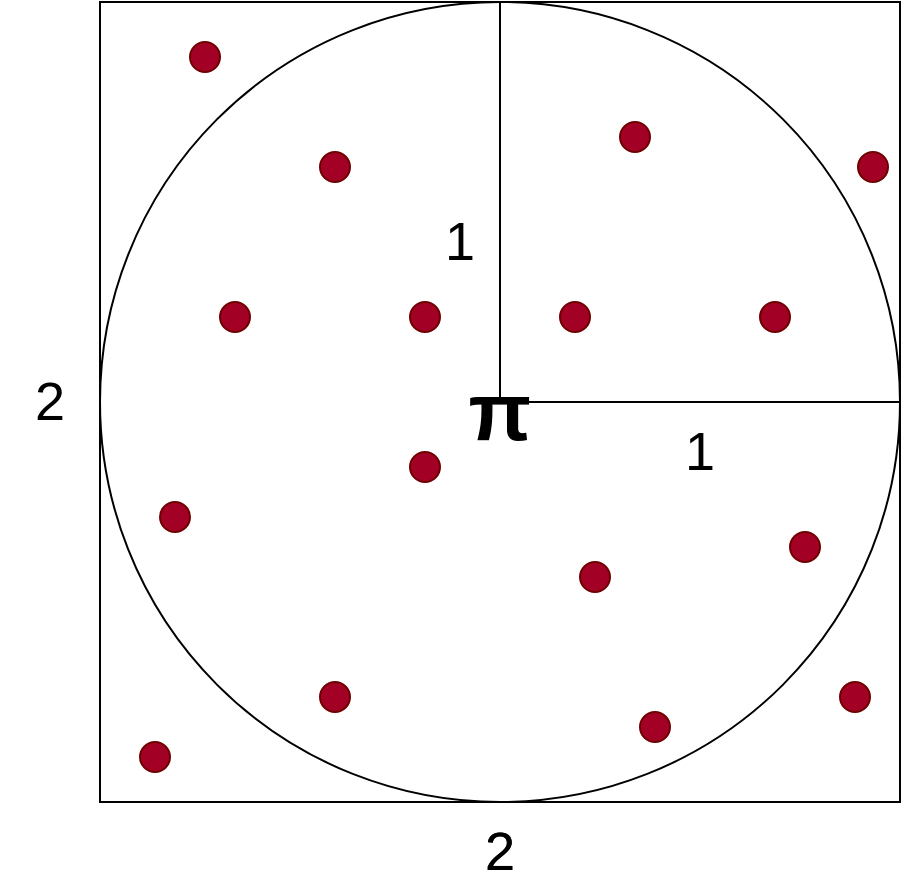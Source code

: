 <mxfile>
    <diagram id="HPQzrTDg9uRZoGEpLghJ" name="Page-1">
        <mxGraphModel dx="1245" dy="1149" grid="1" gridSize="10" guides="1" tooltips="1" connect="1" arrows="1" fold="1" page="1" pageScale="1" pageWidth="850" pageHeight="1100" math="0" shadow="0">
            <root>
                <mxCell id="0"/>
                <mxCell id="1" parent="0"/>
                <mxCell id="2" value="" style="whiteSpace=wrap;html=1;aspect=fixed;" vertex="1" parent="1">
                    <mxGeometry x="60" y="10" width="400" height="400" as="geometry"/>
                </mxCell>
                <mxCell id="3" value="" style="ellipse;whiteSpace=wrap;html=1;aspect=fixed;" vertex="1" parent="1">
                    <mxGeometry x="60" y="10" width="400" height="400" as="geometry"/>
                </mxCell>
                <mxCell id="5" value="" style="endArrow=none;html=1;entryX=0.5;entryY=0;entryDx=0;entryDy=0;exitX=0;exitY=1;exitDx=0;exitDy=0;" edge="1" parent="1" target="3">
                    <mxGeometry width="50" height="50" relative="1" as="geometry">
                        <mxPoint x="260" y="210" as="sourcePoint"/>
                        <mxPoint x="330" y="220" as="targetPoint"/>
                    </mxGeometry>
                </mxCell>
                <mxCell id="6" value="" style="endArrow=none;html=1;exitX=0;exitY=1;exitDx=0;exitDy=0;entryX=1;entryY=0.5;entryDx=0;entryDy=0;" edge="1" parent="1" target="3">
                    <mxGeometry width="50" height="50" relative="1" as="geometry">
                        <mxPoint x="260" y="210" as="sourcePoint"/>
                        <mxPoint x="650" y="400" as="targetPoint"/>
                    </mxGeometry>
                </mxCell>
                <mxCell id="7" value="1" style="text;html=1;strokeColor=none;fillColor=none;align=center;verticalAlign=middle;whiteSpace=wrap;rounded=0;fontSize=27;fontColor=#000000;" vertex="1" parent="1">
                    <mxGeometry x="330" y="220" width="60" height="30" as="geometry"/>
                </mxCell>
                <mxCell id="8" value="2" style="text;html=1;strokeColor=none;fillColor=none;align=center;verticalAlign=middle;whiteSpace=wrap;rounded=0;fontSize=27;" vertex="1" parent="1">
                    <mxGeometry x="230" y="420" width="60" height="30" as="geometry"/>
                </mxCell>
                <mxCell id="9" value="2" style="text;html=1;strokeColor=none;fillColor=none;align=center;verticalAlign=middle;whiteSpace=wrap;rounded=0;fontSize=27;fontColor=#000000;" vertex="1" parent="1">
                    <mxGeometry x="230" y="420" width="60" height="30" as="geometry"/>
                </mxCell>
                <mxCell id="10" value="2" style="text;html=1;strokeColor=none;fillColor=none;align=center;verticalAlign=middle;whiteSpace=wrap;rounded=0;fontSize=27;fontColor=#000000;" vertex="1" parent="1">
                    <mxGeometry x="10" y="195" width="50" height="30" as="geometry"/>
                </mxCell>
                <mxCell id="11" value="" style="ellipse;whiteSpace=wrap;html=1;aspect=fixed;fontSize=27;fillColor=#a20025;strokeColor=#6F0000;fontColor=#ffffff;" vertex="1" parent="1">
                    <mxGeometry x="90" y="260" width="15" height="15" as="geometry"/>
                </mxCell>
                <mxCell id="12" value="" style="ellipse;whiteSpace=wrap;html=1;aspect=fixed;fontSize=27;fillColor=#a20025;strokeColor=#6F0000;fontColor=#ffffff;" vertex="1" parent="1">
                    <mxGeometry x="300" y="290" width="15" height="15" as="geometry"/>
                </mxCell>
                <mxCell id="13" value="" style="ellipse;whiteSpace=wrap;html=1;aspect=fixed;fontSize=27;fillColor=#a20025;strokeColor=#6F0000;fontColor=#ffffff;" vertex="1" parent="1">
                    <mxGeometry x="170" y="350" width="15" height="15" as="geometry"/>
                </mxCell>
                <mxCell id="14" value="" style="ellipse;whiteSpace=wrap;html=1;aspect=fixed;fontSize=27;fillColor=#a20025;strokeColor=#6F0000;fontColor=#ffffff;" vertex="1" parent="1">
                    <mxGeometry x="80" y="380" width="15" height="15" as="geometry"/>
                </mxCell>
                <mxCell id="15" value="" style="ellipse;whiteSpace=wrap;html=1;aspect=fixed;fontSize=27;fillColor=#a20025;strokeColor=#6F0000;fontColor=#ffffff;" vertex="1" parent="1">
                    <mxGeometry x="290" y="160" width="15" height="15" as="geometry"/>
                </mxCell>
                <mxCell id="16" value="" style="ellipse;whiteSpace=wrap;html=1;aspect=fixed;fontSize=27;fillColor=#a20025;strokeColor=#6F0000;fontColor=#ffffff;" vertex="1" parent="1">
                    <mxGeometry x="320" y="70" width="15" height="15" as="geometry"/>
                </mxCell>
                <mxCell id="17" value="" style="ellipse;whiteSpace=wrap;html=1;aspect=fixed;fontSize=27;fillColor=#a20025;strokeColor=#6F0000;fontColor=#ffffff;" vertex="1" parent="1">
                    <mxGeometry x="105" y="30" width="15" height="15" as="geometry"/>
                </mxCell>
                <mxCell id="18" value="" style="ellipse;whiteSpace=wrap;html=1;aspect=fixed;fontSize=27;fillColor=#a20025;strokeColor=#6F0000;fontColor=#ffffff;" vertex="1" parent="1">
                    <mxGeometry x="170" y="85" width="15" height="15" as="geometry"/>
                </mxCell>
                <mxCell id="19" value="" style="ellipse;whiteSpace=wrap;html=1;aspect=fixed;fontSize=27;fillColor=#a20025;strokeColor=#6F0000;fontColor=#ffffff;" vertex="1" parent="1">
                    <mxGeometry x="120" y="160" width="15" height="15" as="geometry"/>
                </mxCell>
                <mxCell id="20" value="" style="ellipse;whiteSpace=wrap;html=1;aspect=fixed;fontSize=27;fillColor=#a20025;strokeColor=#6F0000;fontColor=#ffffff;" vertex="1" parent="1">
                    <mxGeometry x="405" y="275" width="15" height="15" as="geometry"/>
                </mxCell>
                <mxCell id="21" value="" style="ellipse;whiteSpace=wrap;html=1;aspect=fixed;fontSize=27;fillColor=#a20025;strokeColor=#6F0000;fontColor=#ffffff;" vertex="1" parent="1">
                    <mxGeometry x="430" y="350" width="15" height="15" as="geometry"/>
                </mxCell>
                <mxCell id="22" value="" style="ellipse;whiteSpace=wrap;html=1;aspect=fixed;fontSize=27;fillColor=#a20025;strokeColor=#6F0000;fontColor=#ffffff;" vertex="1" parent="1">
                    <mxGeometry x="215" y="235" width="15" height="15" as="geometry"/>
                </mxCell>
                <mxCell id="23" value="" style="ellipse;whiteSpace=wrap;html=1;aspect=fixed;fontSize=27;fillColor=#a20025;strokeColor=#6F0000;fontColor=#ffffff;" vertex="1" parent="1">
                    <mxGeometry x="439" y="85" width="15" height="15" as="geometry"/>
                </mxCell>
                <mxCell id="24" value="" style="ellipse;whiteSpace=wrap;html=1;aspect=fixed;fontSize=27;fillColor=#a20025;strokeColor=#6F0000;fontColor=#ffffff;" vertex="1" parent="1">
                    <mxGeometry x="390" y="160" width="15" height="15" as="geometry"/>
                </mxCell>
                <mxCell id="25" value="" style="ellipse;whiteSpace=wrap;html=1;aspect=fixed;fontSize=27;fillColor=#a20025;strokeColor=#6F0000;fontColor=#ffffff;" vertex="1" parent="1">
                    <mxGeometry x="330" y="365" width="15" height="15" as="geometry"/>
                </mxCell>
                <mxCell id="26" value="" style="ellipse;whiteSpace=wrap;html=1;aspect=fixed;fontSize=27;fillColor=#a20025;strokeColor=#6F0000;fontColor=#ffffff;" vertex="1" parent="1">
                    <mxGeometry x="215" y="160" width="15" height="15" as="geometry"/>
                </mxCell>
                <mxCell id="28" value="&lt;span style=&quot;font-family: arial, sans-serif; font-size: 41px; font-style: normal; font-weight: 700; letter-spacing: normal; text-align: left; text-indent: 0px; text-transform: none; word-spacing: 0px; display: inline; float: none;&quot;&gt;π&lt;/span&gt;" style="text;html=1;strokeColor=none;fillColor=none;align=center;verticalAlign=middle;whiteSpace=wrap;rounded=0;fontSize=41;fontColor=#000000;" vertex="1" parent="1">
                    <mxGeometry x="240" y="205" width="40" height="20" as="geometry"/>
                </mxCell>
                <mxCell id="29" value="1" style="text;html=1;strokeColor=none;fillColor=none;align=center;verticalAlign=middle;whiteSpace=wrap;rounded=0;fontSize=27;fontColor=#000000;" vertex="1" parent="1">
                    <mxGeometry x="210" y="115" width="60" height="30" as="geometry"/>
                </mxCell>
            </root>
        </mxGraphModel>
    </diagram>
</mxfile>